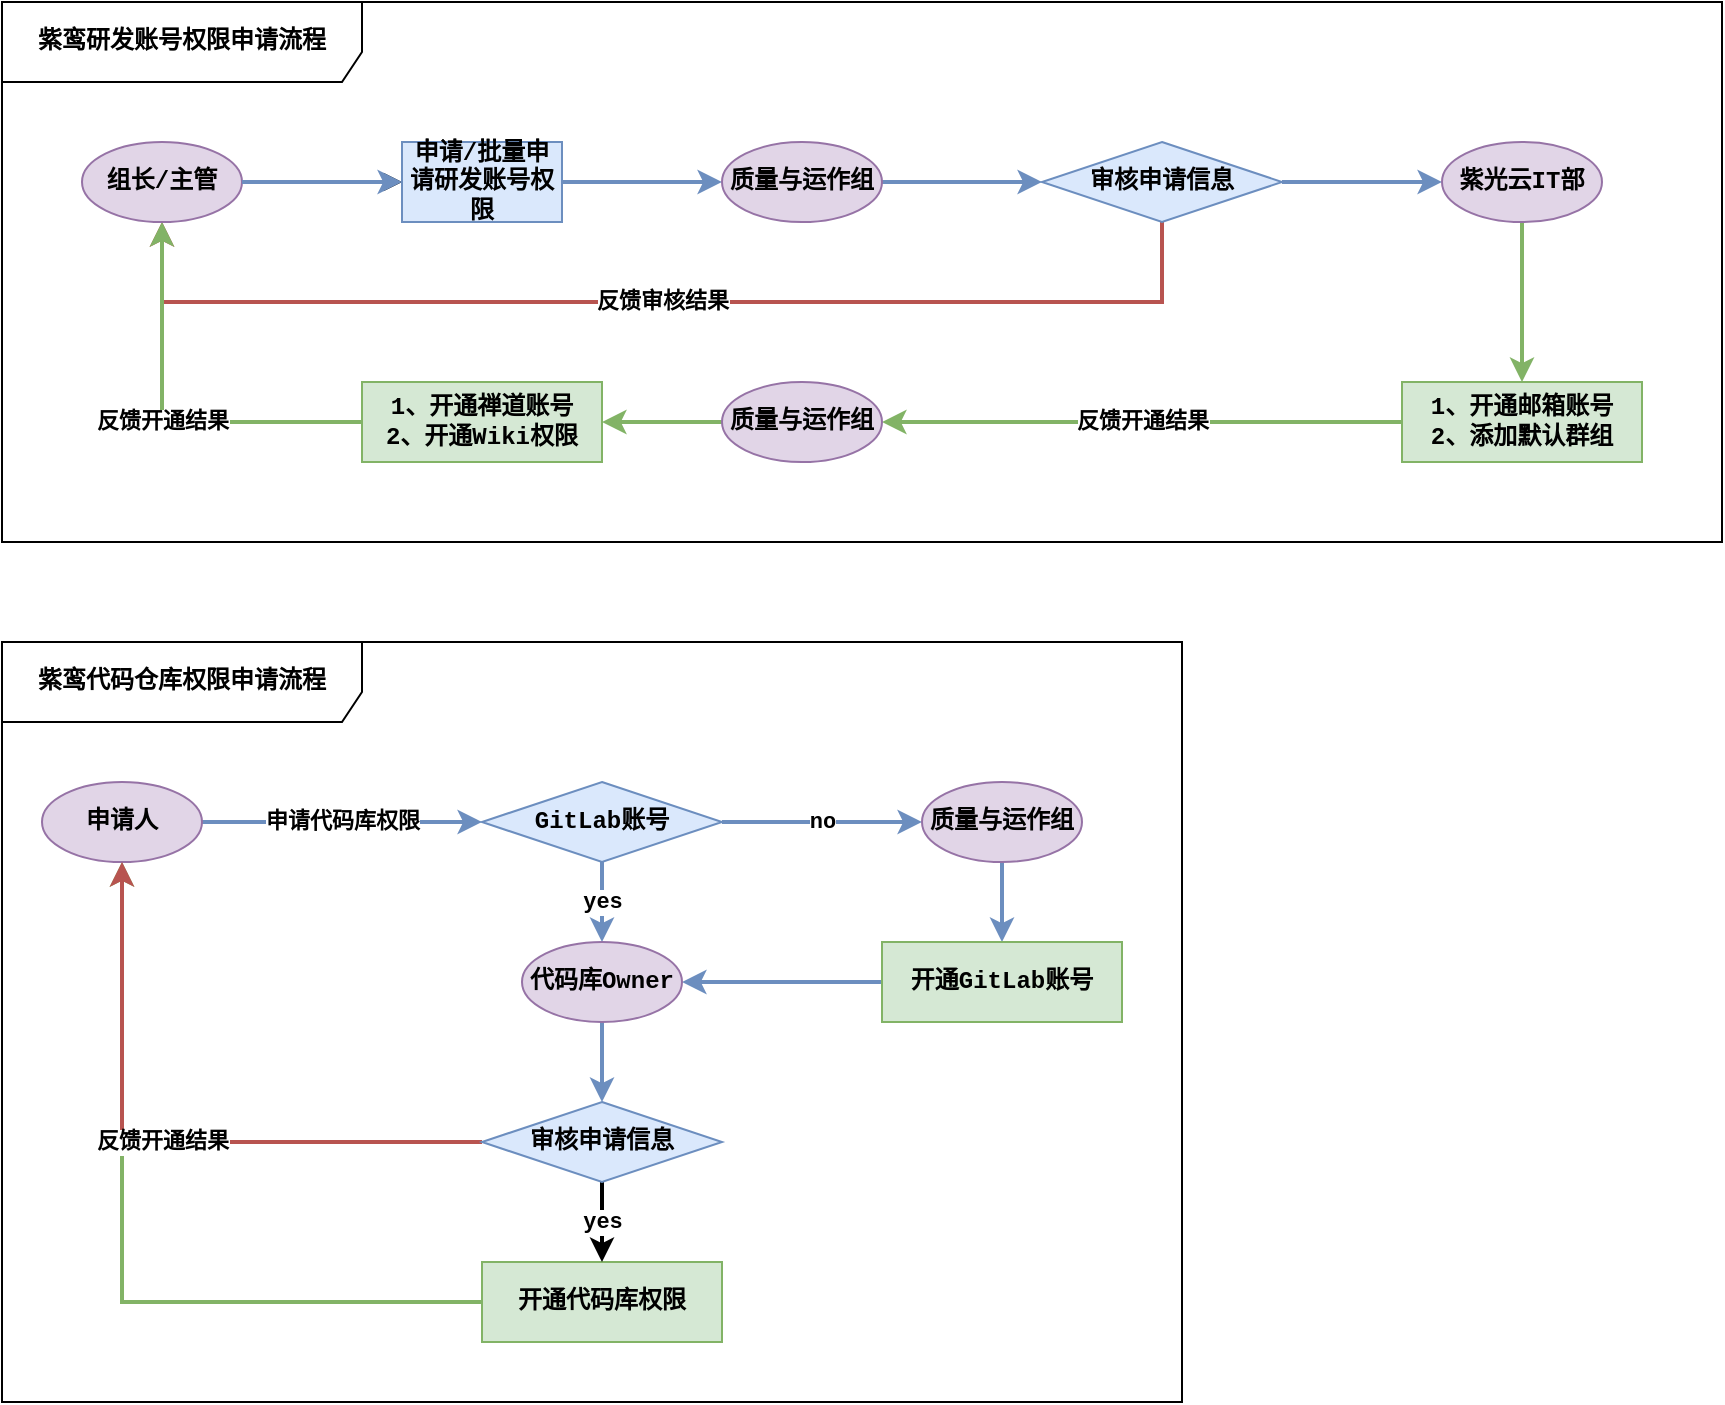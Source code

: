 <mxfile version="16.1.4" type="github">
  <diagram id="4qW1VBu0XO_X2ije9R3a" name="Page-1">
    <mxGraphModel dx="864" dy="1067" grid="1" gridSize="10" guides="1" tooltips="1" connect="1" arrows="1" fold="1" page="1" pageScale="1" pageWidth="1169" pageHeight="827" math="0" shadow="0">
      <root>
        <mxCell id="0" />
        <mxCell id="1" parent="0" />
        <mxCell id="d5QqnTde1sTUZ731pV6L-1" value="&lt;b&gt;紫鸾研发账号权限申请流程&lt;/b&gt;" style="shape=umlFrame;whiteSpace=wrap;html=1;width=180;height=40;fillColor=#FFFFFF;swimlaneFillColor=#ffffff;fontFamily=Courier New;" parent="1" vertex="1">
          <mxGeometry x="1280" y="40" width="860" height="270" as="geometry" />
        </mxCell>
        <mxCell id="d5QqnTde1sTUZ731pV6L-2" style="edgeStyle=orthogonalEdgeStyle;rounded=0;orthogonalLoop=1;jettySize=auto;html=1;exitX=1;exitY=0.5;exitDx=0;exitDy=0;entryX=0;entryY=0.5;entryDx=0;entryDy=0;fontStyle=1;fillColor=#dae8fc;strokeColor=#6c8ebf;strokeWidth=2;fontFamily=Courier New;" parent="1" source="d5QqnTde1sTUZ731pV6L-3" target="d5QqnTde1sTUZ731pV6L-12" edge="1">
          <mxGeometry relative="1" as="geometry" />
        </mxCell>
        <mxCell id="d5QqnTde1sTUZ731pV6L-3" value="申请/批量申请Unicloud邮箱" style="rounded=0;whiteSpace=wrap;html=1;fontStyle=1;fillColor=#d5e8d4;strokeColor=#82b366;fontFamily=Courier New;" parent="1" vertex="1">
          <mxGeometry x="1480" y="110" width="80" height="40" as="geometry" />
        </mxCell>
        <mxCell id="d5QqnTde1sTUZ731pV6L-4" value="反馈开通结果" style="edgeStyle=orthogonalEdgeStyle;rounded=0;orthogonalLoop=1;jettySize=auto;html=1;entryX=1;entryY=0.5;entryDx=0;entryDy=0;fontStyle=1;fillColor=#d5e8d4;strokeColor=#82b366;strokeWidth=2;fontFamily=Courier New;" parent="1" source="d5QqnTde1sTUZ731pV6L-5" target="d5QqnTde1sTUZ731pV6L-18" edge="1">
          <mxGeometry relative="1" as="geometry" />
        </mxCell>
        <mxCell id="d5QqnTde1sTUZ731pV6L-5" value="1、开通邮箱账号&lt;br&gt;2、添加默认群组" style="rounded=0;whiteSpace=wrap;html=1;fontStyle=1;fillColor=#d5e8d4;strokeColor=#82b366;fontFamily=Courier New;" parent="1" vertex="1">
          <mxGeometry x="1980" y="230" width="120" height="40" as="geometry" />
        </mxCell>
        <mxCell id="d5QqnTde1sTUZ731pV6L-6" style="edgeStyle=orthogonalEdgeStyle;rounded=0;orthogonalLoop=1;jettySize=auto;html=1;entryX=0;entryY=0.5;entryDx=0;entryDy=0;fontStyle=1;fillColor=#dae8fc;strokeColor=#6c8ebf;strokeWidth=2;fontFamily=Courier New;" parent="1" source="d5QqnTde1sTUZ731pV6L-8" target="d5QqnTde1sTUZ731pV6L-16" edge="1">
          <mxGeometry relative="1" as="geometry" />
        </mxCell>
        <mxCell id="d5QqnTde1sTUZ731pV6L-7" value="反馈审核结果" style="edgeStyle=orthogonalEdgeStyle;rounded=0;orthogonalLoop=1;jettySize=auto;html=1;fontStyle=1;fillColor=#f8cecc;strokeColor=#b85450;entryX=0.5;entryY=1;entryDx=0;entryDy=0;strokeWidth=2;fontFamily=Courier New;" parent="1" source="d5QqnTde1sTUZ731pV6L-8" target="d5QqnTde1sTUZ731pV6L-14" edge="1">
          <mxGeometry relative="1" as="geometry">
            <mxPoint x="1360" y="160" as="targetPoint" />
            <Array as="points">
              <mxPoint x="1860" y="190" />
              <mxPoint x="1360" y="190" />
            </Array>
          </mxGeometry>
        </mxCell>
        <mxCell id="d5QqnTde1sTUZ731pV6L-8" value="审核申请信息" style="rhombus;whiteSpace=wrap;html=1;fontStyle=1;fillColor=#dae8fc;strokeColor=#6c8ebf;fontFamily=Courier New;" parent="1" vertex="1">
          <mxGeometry x="1800" y="110" width="120" height="40" as="geometry" />
        </mxCell>
        <mxCell id="d5QqnTde1sTUZ731pV6L-9" value="反馈开通结果" style="edgeStyle=orthogonalEdgeStyle;rounded=0;orthogonalLoop=1;jettySize=auto;html=1;entryX=0.5;entryY=1;entryDx=0;entryDy=0;fontStyle=1;strokeWidth=2;fillColor=#d5e8d4;strokeColor=#82b366;fontFamily=Courier New;" parent="1" source="d5QqnTde1sTUZ731pV6L-10" target="d5QqnTde1sTUZ731pV6L-14" edge="1">
          <mxGeometry relative="1" as="geometry" />
        </mxCell>
        <mxCell id="d5QqnTde1sTUZ731pV6L-10" value="1、开通禅道账号&lt;br&gt;2、开通Wiki权限" style="rounded=0;whiteSpace=wrap;html=1;fontStyle=1;fillColor=#d5e8d4;strokeColor=#82b366;fontFamily=Courier New;" parent="1" vertex="1">
          <mxGeometry x="1460" y="230" width="120" height="40" as="geometry" />
        </mxCell>
        <mxCell id="d5QqnTde1sTUZ731pV6L-11" style="edgeStyle=orthogonalEdgeStyle;rounded=0;orthogonalLoop=1;jettySize=auto;html=1;entryX=0;entryY=0.5;entryDx=0;entryDy=0;fontStyle=1;fillColor=#dae8fc;strokeColor=#6c8ebf;strokeWidth=2;fontFamily=Courier New;" parent="1" source="d5QqnTde1sTUZ731pV6L-12" target="d5QqnTde1sTUZ731pV6L-8" edge="1">
          <mxGeometry relative="1" as="geometry" />
        </mxCell>
        <mxCell id="d5QqnTde1sTUZ731pV6L-12" value="质量与运作组" style="ellipse;whiteSpace=wrap;html=1;fontStyle=1;fillColor=#e1d5e7;strokeColor=#9673a6;fontFamily=Courier New;" parent="1" vertex="1">
          <mxGeometry x="1640" y="110" width="80" height="40" as="geometry" />
        </mxCell>
        <mxCell id="d5QqnTde1sTUZ731pV6L-13" style="edgeStyle=orthogonalEdgeStyle;rounded=0;orthogonalLoop=1;jettySize=auto;html=1;entryX=0;entryY=0.5;entryDx=0;entryDy=0;fontStyle=1;fontFamily=Courier New;" parent="1" source="d5QqnTde1sTUZ731pV6L-14" target="d5QqnTde1sTUZ731pV6L-3" edge="1">
          <mxGeometry relative="1" as="geometry" />
        </mxCell>
        <mxCell id="d5QqnTde1sTUZ731pV6L-14" value="组长/主管" style="ellipse;whiteSpace=wrap;html=1;fontStyle=1;fillColor=#e1d5e7;strokeColor=#9673a6;fontFamily=Courier New;" parent="1" vertex="1">
          <mxGeometry x="1320" y="110" width="80" height="40" as="geometry" />
        </mxCell>
        <mxCell id="d5QqnTde1sTUZ731pV6L-15" style="edgeStyle=orthogonalEdgeStyle;rounded=0;orthogonalLoop=1;jettySize=auto;html=1;entryX=0.5;entryY=0;entryDx=0;entryDy=0;fontStyle=1;fillColor=#d5e8d4;strokeColor=#82b366;strokeWidth=2;fontFamily=Courier New;" parent="1" source="d5QqnTde1sTUZ731pV6L-16" target="d5QqnTde1sTUZ731pV6L-5" edge="1">
          <mxGeometry relative="1" as="geometry" />
        </mxCell>
        <mxCell id="d5QqnTde1sTUZ731pV6L-16" value="紫光云IT部" style="ellipse;whiteSpace=wrap;html=1;fontStyle=1;fillColor=#e1d5e7;strokeColor=#9673a6;fontFamily=Courier New;" parent="1" vertex="1">
          <mxGeometry x="2000" y="110" width="80" height="40" as="geometry" />
        </mxCell>
        <mxCell id="d5QqnTde1sTUZ731pV6L-17" style="edgeStyle=orthogonalEdgeStyle;rounded=0;orthogonalLoop=1;jettySize=auto;html=1;entryX=1;entryY=0.5;entryDx=0;entryDy=0;fontStyle=1;strokeWidth=2;fillColor=#d5e8d4;strokeColor=#82b366;fontFamily=Courier New;" parent="1" source="d5QqnTde1sTUZ731pV6L-18" target="d5QqnTde1sTUZ731pV6L-10" edge="1">
          <mxGeometry relative="1" as="geometry" />
        </mxCell>
        <mxCell id="d5QqnTde1sTUZ731pV6L-18" value="质量与运作组" style="ellipse;whiteSpace=wrap;html=1;fontStyle=1;fillColor=#e1d5e7;strokeColor=#9673a6;fontFamily=Courier New;" parent="1" vertex="1">
          <mxGeometry x="1640" y="230" width="80" height="40" as="geometry" />
        </mxCell>
        <mxCell id="d5QqnTde1sTUZ731pV6L-19" style="edgeStyle=orthogonalEdgeStyle;rounded=0;orthogonalLoop=1;jettySize=auto;html=1;exitX=0.5;exitY=1;exitDx=0;exitDy=0;fontStyle=1;fontFamily=Courier New;" parent="1" edge="1">
          <mxGeometry relative="1" as="geometry">
            <mxPoint x="1855.0" y="250" as="sourcePoint" />
            <mxPoint x="1855.0" y="250" as="targetPoint" />
          </mxGeometry>
        </mxCell>
        <mxCell id="d5QqnTde1sTUZ731pV6L-20" value="申请/批量申请研发账号权限" style="rounded=0;whiteSpace=wrap;html=1;fontStyle=1;fillColor=#dae8fc;strokeColor=#6c8ebf;fontFamily=Courier New;" parent="1" vertex="1">
          <mxGeometry x="1480" y="110" width="80" height="40" as="geometry" />
        </mxCell>
        <mxCell id="d5QqnTde1sTUZ731pV6L-21" value="1、开通禅道账号&lt;br&gt;2、开通Wiki权限" style="rounded=0;whiteSpace=wrap;html=1;fontStyle=1;fillColor=#d5e8d4;strokeColor=#82b366;fontFamily=Courier New;" parent="1" vertex="1">
          <mxGeometry x="1460" y="230" width="120" height="40" as="geometry" />
        </mxCell>
        <mxCell id="d5QqnTde1sTUZ731pV6L-22" style="edgeStyle=orthogonalEdgeStyle;rounded=0;orthogonalLoop=1;jettySize=auto;html=1;entryX=0;entryY=0.5;entryDx=0;entryDy=0;fontStyle=1;fillColor=#dae8fc;strokeColor=#6c8ebf;strokeWidth=2;fontFamily=Courier New;" parent="1" edge="1">
          <mxGeometry relative="1" as="geometry">
            <mxPoint x="1400.0" y="130" as="sourcePoint" />
            <mxPoint x="1480.0" y="130" as="targetPoint" />
          </mxGeometry>
        </mxCell>
        <mxCell id="d5QqnTde1sTUZ731pV6L-23" value="&lt;b&gt;紫鸾代码仓库权限申请流程&lt;/b&gt;" style="shape=umlFrame;whiteSpace=wrap;html=1;width=180;height=40;fillColor=#FFFFFF;swimlaneFillColor=#ffffff;fontFamily=Courier New;" parent="1" vertex="1">
          <mxGeometry x="1280" y="360" width="590" height="380" as="geometry" />
        </mxCell>
        <mxCell id="d5QqnTde1sTUZ731pV6L-24" style="edgeStyle=orthogonalEdgeStyle;rounded=0;orthogonalLoop=1;jettySize=auto;html=1;strokeWidth=2;fillColor=#d5e8d4;strokeColor=#82b366;fontStyle=1;entryX=0.5;entryY=1;entryDx=0;entryDy=0;fontFamily=Courier New;" parent="1" source="d5QqnTde1sTUZ731pV6L-25" target="d5QqnTde1sTUZ731pV6L-27" edge="1">
          <mxGeometry relative="1" as="geometry">
            <mxPoint x="1420" y="470" as="targetPoint" />
          </mxGeometry>
        </mxCell>
        <mxCell id="d5QqnTde1sTUZ731pV6L-25" value="开通代码库权限" style="rounded=0;whiteSpace=wrap;html=1;fontStyle=1;fillColor=#d5e8d4;strokeColor=#82b366;fontFamily=Courier New;" parent="1" vertex="1">
          <mxGeometry x="1520" y="670" width="120" height="40" as="geometry" />
        </mxCell>
        <mxCell id="d5QqnTde1sTUZ731pV6L-26" value="申请代码库权限" style="edgeStyle=orthogonalEdgeStyle;rounded=0;orthogonalLoop=1;jettySize=auto;html=1;entryX=0;entryY=0.5;entryDx=0;entryDy=0;strokeWidth=2;fillColor=#dae8fc;strokeColor=#6c8ebf;fontStyle=1;fontFamily=Courier New;" parent="1" source="d5QqnTde1sTUZ731pV6L-27" target="d5QqnTde1sTUZ731pV6L-30" edge="1">
          <mxGeometry relative="1" as="geometry" />
        </mxCell>
        <mxCell id="d5QqnTde1sTUZ731pV6L-27" value="申请人" style="ellipse;whiteSpace=wrap;html=1;fontStyle=1;fillColor=#e1d5e7;strokeColor=#9673a6;fontFamily=Courier New;" parent="1" vertex="1">
          <mxGeometry x="1300" y="430" width="80" height="40" as="geometry" />
        </mxCell>
        <mxCell id="d5QqnTde1sTUZ731pV6L-28" value="yes" style="edgeStyle=orthogonalEdgeStyle;rounded=0;orthogonalLoop=1;jettySize=auto;html=1;entryX=0.5;entryY=0;entryDx=0;entryDy=0;strokeWidth=2;fillColor=#dae8fc;strokeColor=#6c8ebf;fontStyle=1;fontFamily=Courier New;" parent="1" source="d5QqnTde1sTUZ731pV6L-30" target="d5QqnTde1sTUZ731pV6L-36" edge="1">
          <mxGeometry relative="1" as="geometry" />
        </mxCell>
        <mxCell id="d5QqnTde1sTUZ731pV6L-29" value="no" style="edgeStyle=orthogonalEdgeStyle;rounded=0;orthogonalLoop=1;jettySize=auto;html=1;entryX=0;entryY=0.5;entryDx=0;entryDy=0;strokeWidth=2;fillColor=#dae8fc;strokeColor=#6c8ebf;fontStyle=1;fontFamily=Courier New;" parent="1" source="d5QqnTde1sTUZ731pV6L-30" target="d5QqnTde1sTUZ731pV6L-32" edge="1">
          <mxGeometry relative="1" as="geometry" />
        </mxCell>
        <mxCell id="d5QqnTde1sTUZ731pV6L-30" value="GitLab账号" style="rhombus;whiteSpace=wrap;html=1;fontStyle=1;fillColor=#dae8fc;strokeColor=#6c8ebf;fontFamily=Courier New;" parent="1" vertex="1">
          <mxGeometry x="1520" y="430" width="120" height="40" as="geometry" />
        </mxCell>
        <mxCell id="d5QqnTde1sTUZ731pV6L-31" style="edgeStyle=orthogonalEdgeStyle;rounded=0;orthogonalLoop=1;jettySize=auto;html=1;entryX=0.5;entryY=0;entryDx=0;entryDy=0;strokeWidth=2;fillColor=#dae8fc;strokeColor=#6c8ebf;fontStyle=1;fontFamily=Courier New;" parent="1" source="d5QqnTde1sTUZ731pV6L-32" target="d5QqnTde1sTUZ731pV6L-34" edge="1">
          <mxGeometry relative="1" as="geometry" />
        </mxCell>
        <mxCell id="d5QqnTde1sTUZ731pV6L-32" value="质量与运作组" style="ellipse;whiteSpace=wrap;html=1;fontStyle=1;fillColor=#e1d5e7;strokeColor=#9673a6;fontFamily=Courier New;" parent="1" vertex="1">
          <mxGeometry x="1740" y="430" width="80" height="40" as="geometry" />
        </mxCell>
        <mxCell id="d5QqnTde1sTUZ731pV6L-33" style="edgeStyle=orthogonalEdgeStyle;rounded=0;orthogonalLoop=1;jettySize=auto;html=1;entryX=1;entryY=0.5;entryDx=0;entryDy=0;strokeWidth=2;fillColor=#dae8fc;strokeColor=#6c8ebf;fontStyle=1;fontFamily=Courier New;" parent="1" source="d5QqnTde1sTUZ731pV6L-34" target="d5QqnTde1sTUZ731pV6L-36" edge="1">
          <mxGeometry relative="1" as="geometry" />
        </mxCell>
        <mxCell id="d5QqnTde1sTUZ731pV6L-34" value="开通GitLab账号" style="rounded=0;whiteSpace=wrap;html=1;fontStyle=1;fillColor=#d5e8d4;strokeColor=#82b366;fontFamily=Courier New;" parent="1" vertex="1">
          <mxGeometry x="1720" y="510" width="120" height="40" as="geometry" />
        </mxCell>
        <mxCell id="d5QqnTde1sTUZ731pV6L-35" style="edgeStyle=orthogonalEdgeStyle;rounded=0;orthogonalLoop=1;jettySize=auto;html=1;entryX=0.5;entryY=0;entryDx=0;entryDy=0;strokeWidth=2;fillColor=#dae8fc;strokeColor=#6c8ebf;fontStyle=1;fontFamily=Courier New;" parent="1" source="d5QqnTde1sTUZ731pV6L-36" target="d5QqnTde1sTUZ731pV6L-39" edge="1">
          <mxGeometry relative="1" as="geometry" />
        </mxCell>
        <mxCell id="d5QqnTde1sTUZ731pV6L-36" value="代码库Owner" style="ellipse;whiteSpace=wrap;html=1;fontStyle=1;fillColor=#e1d5e7;strokeColor=#9673a6;fontFamily=Courier New;" parent="1" vertex="1">
          <mxGeometry x="1540" y="510" width="80" height="40" as="geometry" />
        </mxCell>
        <mxCell id="d5QqnTde1sTUZ731pV6L-37" value="yes" style="edgeStyle=orthogonalEdgeStyle;rounded=0;orthogonalLoop=1;jettySize=auto;html=1;entryX=0.5;entryY=0;entryDx=0;entryDy=0;strokeWidth=2;fontStyle=1;fontFamily=Courier New;" parent="1" source="d5QqnTde1sTUZ731pV6L-39" target="d5QqnTde1sTUZ731pV6L-25" edge="1">
          <mxGeometry relative="1" as="geometry" />
        </mxCell>
        <mxCell id="d5QqnTde1sTUZ731pV6L-38" value="反馈开通结果" style="edgeStyle=orthogonalEdgeStyle;rounded=0;orthogonalLoop=1;jettySize=auto;html=1;entryX=0.5;entryY=1;entryDx=0;entryDy=0;strokeWidth=2;fillColor=#f8cecc;strokeColor=#b85450;fontStyle=1;fontFamily=Courier New;" parent="1" source="d5QqnTde1sTUZ731pV6L-39" target="d5QqnTde1sTUZ731pV6L-27" edge="1">
          <mxGeometry relative="1" as="geometry" />
        </mxCell>
        <mxCell id="d5QqnTde1sTUZ731pV6L-39" value="审核申请信息" style="rhombus;whiteSpace=wrap;html=1;fontStyle=1;fillColor=#dae8fc;strokeColor=#6c8ebf;fontFamily=Courier New;" parent="1" vertex="1">
          <mxGeometry x="1520" y="590" width="120" height="40" as="geometry" />
        </mxCell>
      </root>
    </mxGraphModel>
  </diagram>
</mxfile>
